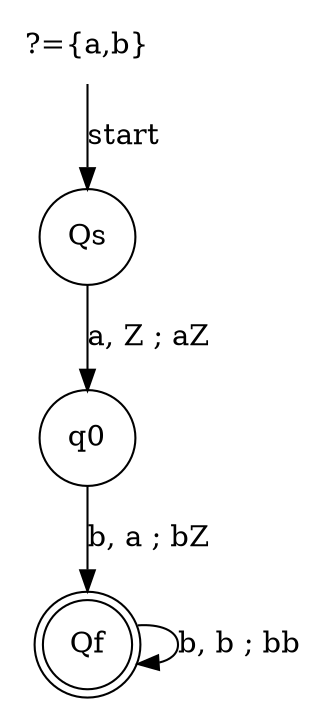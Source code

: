digraph pda {
    "" [shape=none, label="?={a,b}"]
    Qs, q0 [shape=circle]
    Qf [shape=doublecircle]

    "" -> Qs [label=start]
    Qs -> q0 [label="a, Z ; aZ"]
    q0 -> Qf [label="b, a ; bZ"]
    Qf -> Qf [label="b, b ; bb"]
}
